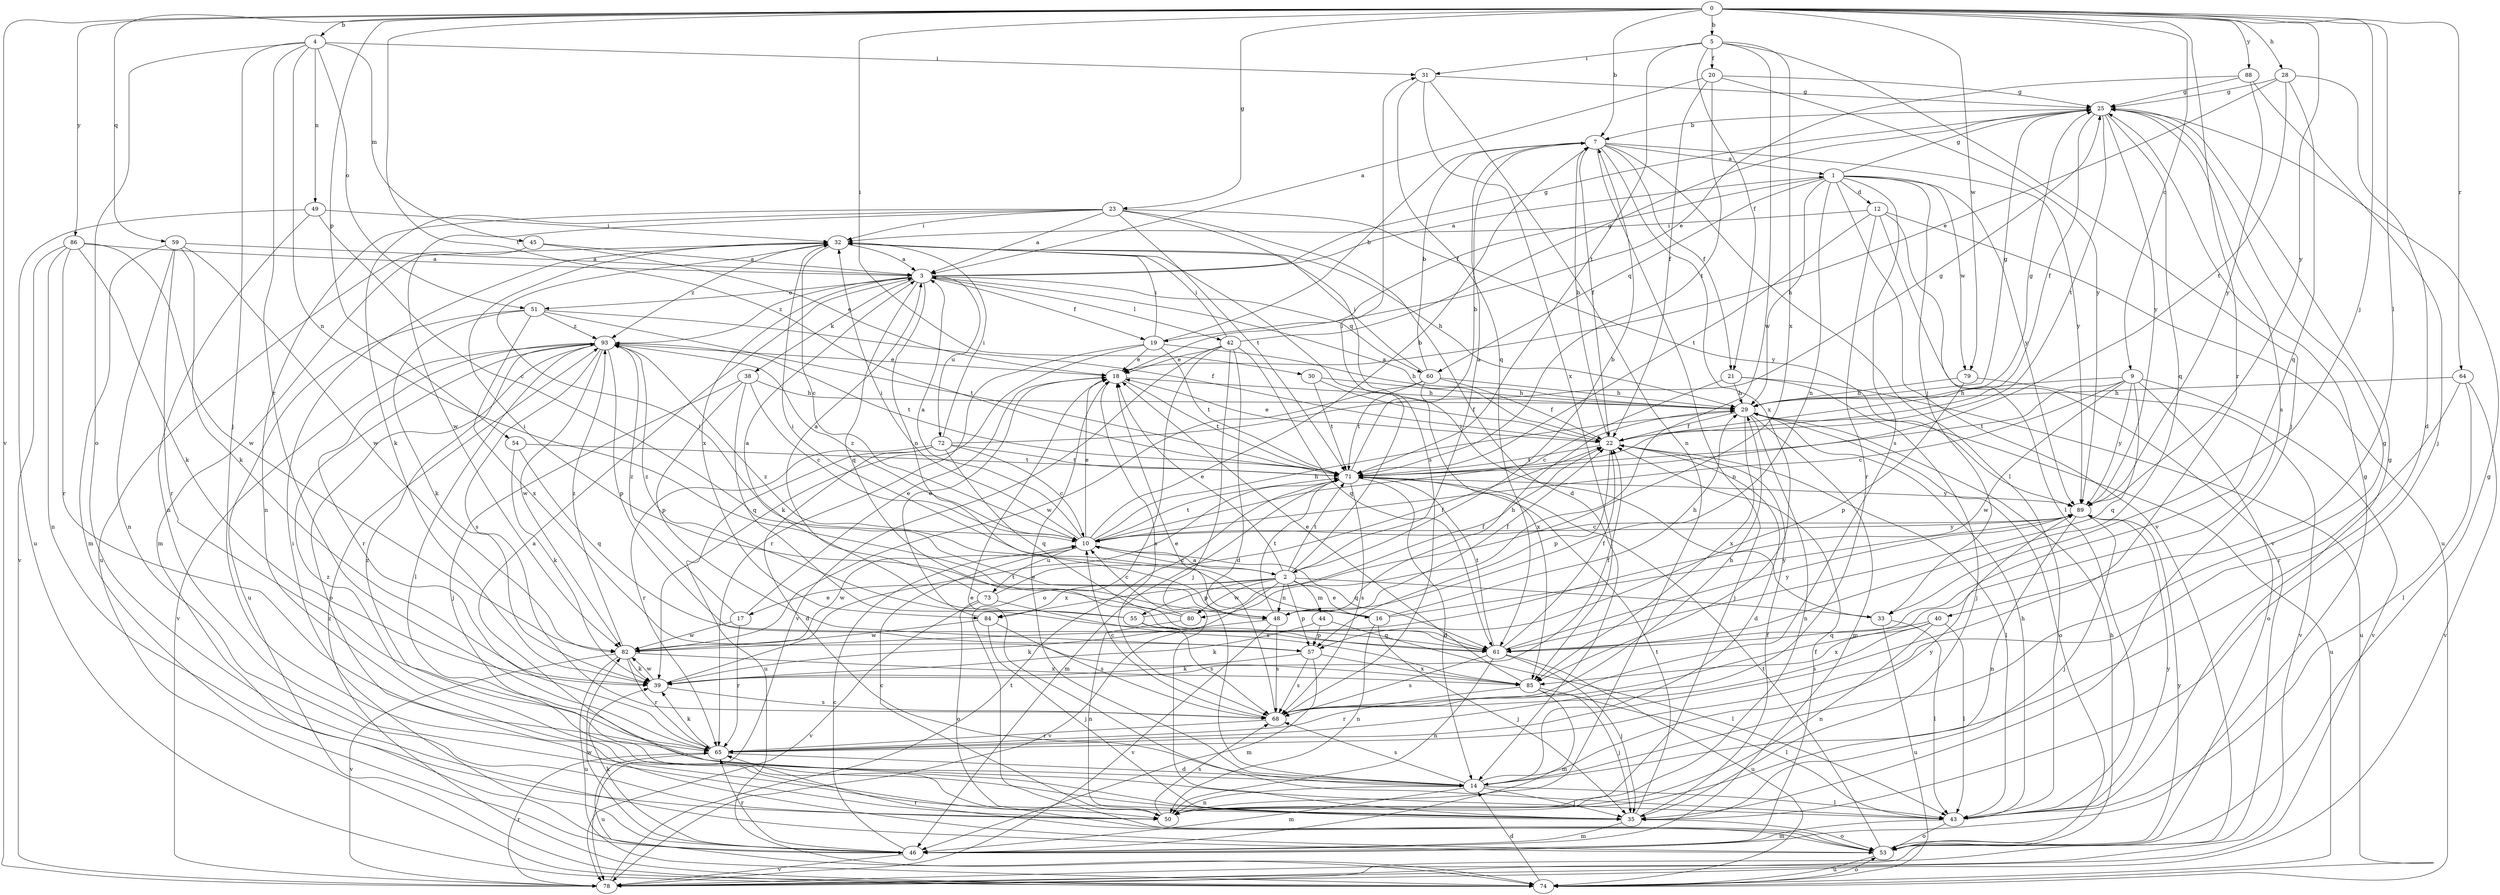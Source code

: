 strict digraph  {
0;
1;
2;
3;
4;
5;
7;
9;
10;
12;
14;
16;
17;
18;
19;
20;
21;
22;
23;
25;
28;
29;
30;
31;
32;
33;
35;
38;
39;
40;
42;
43;
44;
45;
46;
48;
49;
50;
51;
53;
54;
55;
57;
59;
60;
61;
64;
65;
68;
71;
72;
73;
74;
78;
79;
80;
82;
84;
85;
86;
88;
89;
93;
0 -> 4  [label=b];
0 -> 5  [label=b];
0 -> 7  [label=b];
0 -> 9  [label=c];
0 -> 23  [label=g];
0 -> 28  [label=h];
0 -> 30  [label=i];
0 -> 33  [label=j];
0 -> 40  [label=l];
0 -> 54  [label=p];
0 -> 59  [label=q];
0 -> 64  [label=r];
0 -> 65  [label=r];
0 -> 71  [label=t];
0 -> 78  [label=v];
0 -> 79  [label=w];
0 -> 86  [label=y];
0 -> 88  [label=y];
0 -> 89  [label=y];
1 -> 12  [label=d];
1 -> 19  [label=f];
1 -> 25  [label=g];
1 -> 29  [label=h];
1 -> 33  [label=j];
1 -> 48  [label=n];
1 -> 60  [label=q];
1 -> 68  [label=s];
1 -> 78  [label=v];
1 -> 79  [label=w];
1 -> 89  [label=y];
2 -> 7  [label=b];
2 -> 10  [label=c];
2 -> 16  [label=e];
2 -> 17  [label=e];
2 -> 18  [label=e];
2 -> 31  [label=i];
2 -> 33  [label=j];
2 -> 44  [label=m];
2 -> 48  [label=n];
2 -> 55  [label=p];
2 -> 57  [label=p];
2 -> 71  [label=t];
2 -> 78  [label=v];
2 -> 80  [label=w];
2 -> 84  [label=x];
3 -> 1  [label=a];
3 -> 19  [label=f];
3 -> 25  [label=g];
3 -> 38  [label=k];
3 -> 42  [label=l];
3 -> 48  [label=n];
3 -> 51  [label=o];
3 -> 60  [label=q];
3 -> 61  [label=q];
3 -> 72  [label=u];
3 -> 84  [label=x];
3 -> 93  [label=z];
4 -> 31  [label=i];
4 -> 35  [label=j];
4 -> 45  [label=m];
4 -> 48  [label=n];
4 -> 49  [label=n];
4 -> 51  [label=o];
4 -> 53  [label=o];
4 -> 65  [label=r];
5 -> 20  [label=f];
5 -> 21  [label=f];
5 -> 31  [label=i];
5 -> 35  [label=j];
5 -> 71  [label=t];
5 -> 80  [label=w];
5 -> 84  [label=x];
7 -> 1  [label=a];
7 -> 2  [label=a];
7 -> 21  [label=f];
7 -> 22  [label=f];
7 -> 43  [label=l];
7 -> 50  [label=n];
7 -> 85  [label=x];
7 -> 89  [label=y];
9 -> 10  [label=c];
9 -> 29  [label=h];
9 -> 53  [label=o];
9 -> 61  [label=q];
9 -> 71  [label=t];
9 -> 78  [label=v];
9 -> 82  [label=w];
9 -> 89  [label=y];
10 -> 2  [label=a];
10 -> 3  [label=a];
10 -> 7  [label=b];
10 -> 18  [label=e];
10 -> 29  [label=h];
10 -> 32  [label=i];
10 -> 61  [label=q];
10 -> 71  [label=t];
10 -> 73  [label=u];
10 -> 82  [label=w];
10 -> 89  [label=y];
10 -> 93  [label=z];
12 -> 32  [label=i];
12 -> 43  [label=l];
12 -> 65  [label=r];
12 -> 71  [label=t];
12 -> 74  [label=u];
12 -> 78  [label=v];
14 -> 18  [label=e];
14 -> 25  [label=g];
14 -> 35  [label=j];
14 -> 43  [label=l];
14 -> 46  [label=m];
14 -> 50  [label=n];
14 -> 68  [label=s];
14 -> 89  [label=y];
14 -> 93  [label=z];
16 -> 29  [label=h];
16 -> 32  [label=i];
16 -> 35  [label=j];
16 -> 50  [label=n];
16 -> 89  [label=y];
16 -> 93  [label=z];
17 -> 18  [label=e];
17 -> 65  [label=r];
17 -> 82  [label=w];
17 -> 93  [label=z];
18 -> 29  [label=h];
18 -> 68  [label=s];
18 -> 71  [label=t];
19 -> 7  [label=b];
19 -> 18  [label=e];
19 -> 29  [label=h];
19 -> 32  [label=i];
19 -> 39  [label=k];
19 -> 65  [label=r];
19 -> 71  [label=t];
20 -> 3  [label=a];
20 -> 22  [label=f];
20 -> 25  [label=g];
20 -> 71  [label=t];
20 -> 89  [label=y];
21 -> 10  [label=c];
21 -> 29  [label=h];
21 -> 35  [label=j];
21 -> 74  [label=u];
22 -> 3  [label=a];
22 -> 7  [label=b];
22 -> 14  [label=d];
22 -> 18  [label=e];
22 -> 25  [label=g];
22 -> 43  [label=l];
22 -> 57  [label=p];
22 -> 71  [label=t];
23 -> 3  [label=a];
23 -> 14  [label=d];
23 -> 32  [label=i];
23 -> 39  [label=k];
23 -> 50  [label=n];
23 -> 68  [label=s];
23 -> 71  [label=t];
23 -> 82  [label=w];
23 -> 89  [label=y];
25 -> 7  [label=b];
25 -> 22  [label=f];
25 -> 61  [label=q];
25 -> 68  [label=s];
25 -> 71  [label=t];
25 -> 89  [label=y];
28 -> 14  [label=d];
28 -> 18  [label=e];
28 -> 25  [label=g];
28 -> 61  [label=q];
28 -> 71  [label=t];
29 -> 22  [label=f];
29 -> 25  [label=g];
29 -> 46  [label=m];
29 -> 50  [label=n];
29 -> 53  [label=o];
29 -> 74  [label=u];
29 -> 85  [label=x];
30 -> 22  [label=f];
30 -> 29  [label=h];
30 -> 71  [label=t];
31 -> 25  [label=g];
31 -> 50  [label=n];
31 -> 61  [label=q];
31 -> 85  [label=x];
32 -> 3  [label=a];
32 -> 10  [label=c];
32 -> 29  [label=h];
32 -> 46  [label=m];
32 -> 93  [label=z];
33 -> 32  [label=i];
33 -> 43  [label=l];
33 -> 74  [label=u];
35 -> 3  [label=a];
35 -> 22  [label=f];
35 -> 46  [label=m];
35 -> 53  [label=o];
35 -> 71  [label=t];
35 -> 93  [label=z];
38 -> 10  [label=c];
38 -> 29  [label=h];
38 -> 35  [label=j];
38 -> 57  [label=p];
38 -> 61  [label=q];
39 -> 22  [label=f];
39 -> 68  [label=s];
39 -> 71  [label=t];
39 -> 82  [label=w];
40 -> 43  [label=l];
40 -> 50  [label=n];
40 -> 61  [label=q];
40 -> 68  [label=s];
40 -> 85  [label=x];
42 -> 14  [label=d];
42 -> 18  [label=e];
42 -> 25  [label=g];
42 -> 32  [label=i];
42 -> 35  [label=j];
42 -> 53  [label=o];
42 -> 61  [label=q];
42 -> 78  [label=v];
43 -> 18  [label=e];
43 -> 25  [label=g];
43 -> 29  [label=h];
43 -> 46  [label=m];
43 -> 53  [label=o];
43 -> 89  [label=y];
44 -> 39  [label=k];
44 -> 43  [label=l];
44 -> 57  [label=p];
45 -> 3  [label=a];
45 -> 18  [label=e];
45 -> 74  [label=u];
46 -> 10  [label=c];
46 -> 22  [label=f];
46 -> 25  [label=g];
46 -> 32  [label=i];
46 -> 39  [label=k];
46 -> 65  [label=r];
46 -> 78  [label=v];
46 -> 82  [label=w];
48 -> 22  [label=f];
48 -> 29  [label=h];
48 -> 32  [label=i];
48 -> 39  [label=k];
48 -> 68  [label=s];
48 -> 71  [label=t];
48 -> 78  [label=v];
49 -> 10  [label=c];
49 -> 32  [label=i];
49 -> 50  [label=n];
49 -> 74  [label=u];
50 -> 10  [label=c];
50 -> 68  [label=s];
51 -> 22  [label=f];
51 -> 39  [label=k];
51 -> 71  [label=t];
51 -> 74  [label=u];
51 -> 85  [label=x];
51 -> 93  [label=z];
53 -> 25  [label=g];
53 -> 29  [label=h];
53 -> 65  [label=r];
53 -> 71  [label=t];
53 -> 74  [label=u];
53 -> 89  [label=y];
54 -> 39  [label=k];
54 -> 61  [label=q];
54 -> 71  [label=t];
55 -> 3  [label=a];
55 -> 22  [label=f];
55 -> 61  [label=q];
55 -> 68  [label=s];
55 -> 93  [label=z];
57 -> 39  [label=k];
57 -> 46  [label=m];
57 -> 68  [label=s];
57 -> 85  [label=x];
59 -> 3  [label=a];
59 -> 39  [label=k];
59 -> 46  [label=m];
59 -> 50  [label=n];
59 -> 65  [label=r];
59 -> 82  [label=w];
60 -> 7  [label=b];
60 -> 22  [label=f];
60 -> 29  [label=h];
60 -> 32  [label=i];
60 -> 71  [label=t];
60 -> 82  [label=w];
60 -> 85  [label=x];
61 -> 22  [label=f];
61 -> 35  [label=j];
61 -> 50  [label=n];
61 -> 68  [label=s];
61 -> 71  [label=t];
61 -> 74  [label=u];
61 -> 89  [label=y];
64 -> 29  [label=h];
64 -> 43  [label=l];
64 -> 65  [label=r];
64 -> 78  [label=v];
65 -> 14  [label=d];
65 -> 39  [label=k];
65 -> 74  [label=u];
68 -> 10  [label=c];
68 -> 18  [label=e];
68 -> 29  [label=h];
68 -> 65  [label=r];
71 -> 7  [label=b];
71 -> 14  [label=d];
71 -> 46  [label=m];
71 -> 68  [label=s];
71 -> 89  [label=y];
72 -> 10  [label=c];
72 -> 14  [label=d];
72 -> 25  [label=g];
72 -> 32  [label=i];
72 -> 61  [label=q];
72 -> 65  [label=r];
72 -> 71  [label=t];
72 -> 74  [label=u];
73 -> 3  [label=a];
73 -> 22  [label=f];
73 -> 53  [label=o];
73 -> 78  [label=v];
73 -> 85  [label=x];
74 -> 14  [label=d];
74 -> 53  [label=o];
74 -> 93  [label=z];
78 -> 65  [label=r];
78 -> 71  [label=t];
79 -> 29  [label=h];
79 -> 57  [label=p];
79 -> 78  [label=v];
80 -> 10  [label=c];
80 -> 32  [label=i];
80 -> 50  [label=n];
82 -> 39  [label=k];
82 -> 65  [label=r];
82 -> 74  [label=u];
82 -> 78  [label=v];
82 -> 85  [label=x];
82 -> 93  [label=z];
84 -> 18  [label=e];
84 -> 35  [label=j];
84 -> 68  [label=s];
84 -> 82  [label=w];
85 -> 18  [label=e];
85 -> 35  [label=j];
85 -> 43  [label=l];
85 -> 46  [label=m];
85 -> 65  [label=r];
86 -> 3  [label=a];
86 -> 39  [label=k];
86 -> 50  [label=n];
86 -> 65  [label=r];
86 -> 78  [label=v];
86 -> 82  [label=w];
88 -> 18  [label=e];
88 -> 25  [label=g];
88 -> 35  [label=j];
88 -> 89  [label=y];
89 -> 10  [label=c];
89 -> 35  [label=j];
89 -> 50  [label=n];
93 -> 18  [label=e];
93 -> 43  [label=l];
93 -> 53  [label=o];
93 -> 57  [label=p];
93 -> 65  [label=r];
93 -> 68  [label=s];
93 -> 71  [label=t];
93 -> 78  [label=v];
93 -> 82  [label=w];
}
